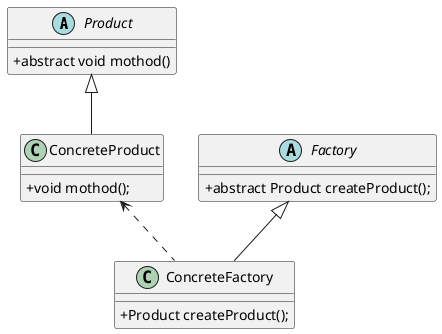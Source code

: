 @startuml
skinparam classAttributeIconSize 0
Product <|-- ConcreteProduct
Factory <|-- ConcreteFactory
ConcreteProduct <.. ConcreteFactory

abstract class Product{
  + abstract void mothod()
}

class ConcreteProduct{
  + void mothod();
}

abstract class Factory{
  + abstract Product createProduct();
}

class ConcreteFactory{
  + Product createProduct();
}

@enduml
